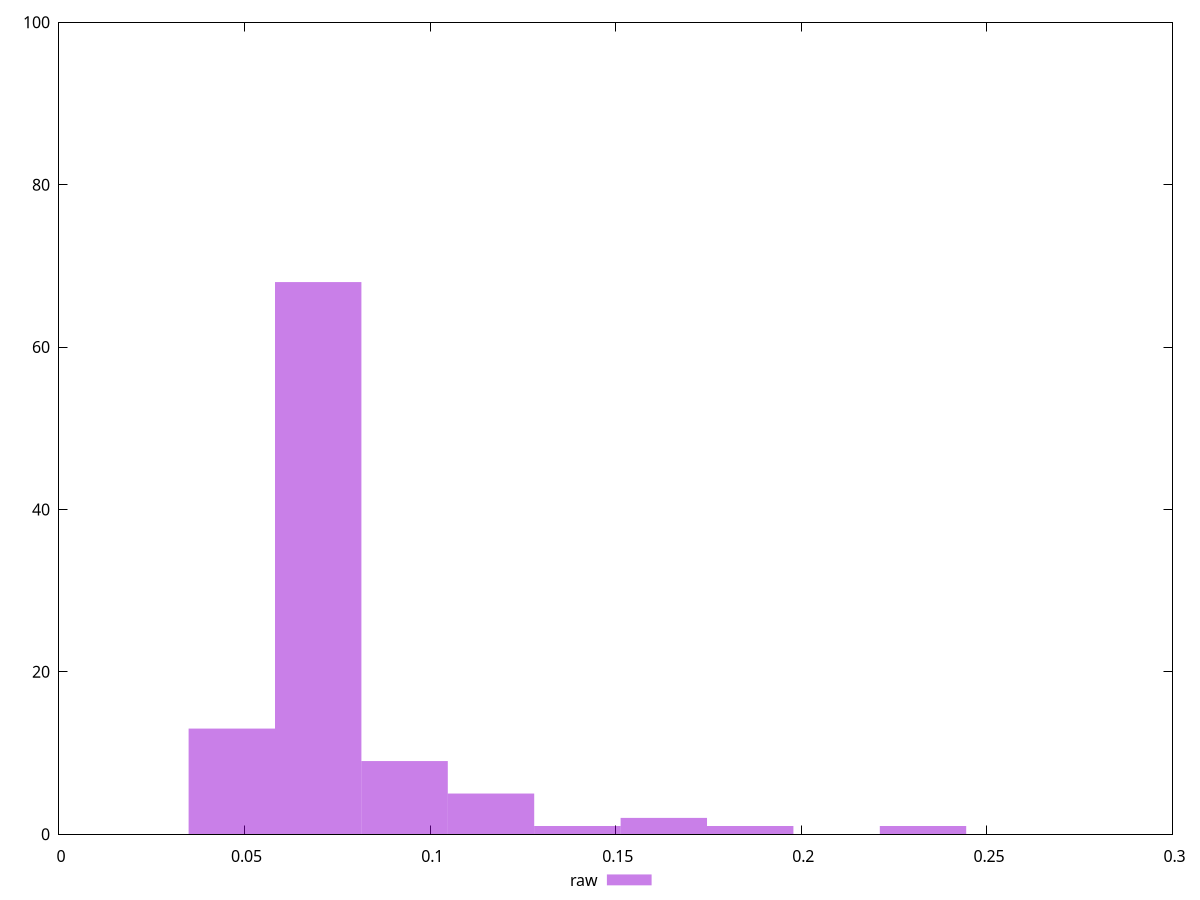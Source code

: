 reset
set terminal svg size 640, 490 enhanced background rgb 'white'
set output "reprap/network-rtt/samples/pages+cached+noexternal+noimg/raw/histogram.svg"

$raw <<EOF
0.06983451876859538 68
0.046556345845730256 13
0.11639086461432564 5
0.09311269169146051 9
0.18622538338292102 1
0.1629472104600559 2
0.13966903753719076 1
0.23278172922865129 1
EOF

set key outside below
set boxwidth 0.023278172922865128
set yrange [0:100]
set style fill transparent solid 0.5 noborder

plot \
  $raw title "raw" with boxes, \


reset